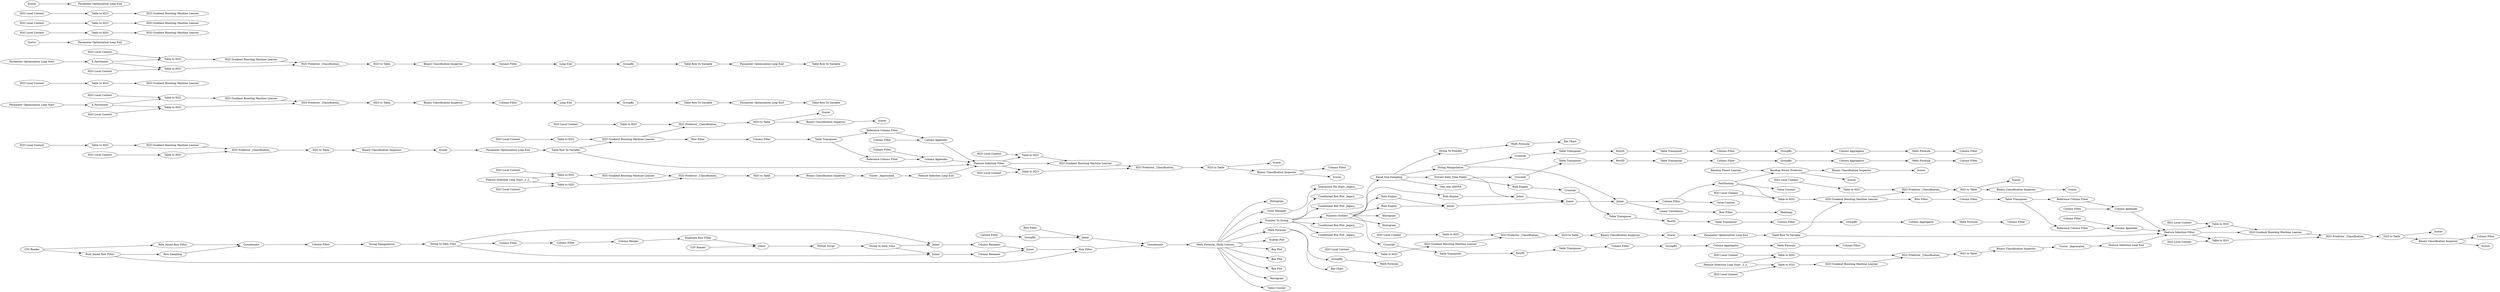 digraph {
	"-4526100176874097500_364" [label="Column Filter"]
	"-4526100176874097500_24" [label=Scorer]
	"4810766646739405284_37" [label="Feature Selection Filter"]
	"-8044182908049380800_354" [label=Scorer]
	"5530052727037684675_31" [label="Table Transposer"]
	"-8044182908049380800_45" [label="Column Filter"]
	"-4526100176874097500_28" [label="H2O Local Context"]
	"1700795548148349926_46" [label=Histogram]
	"1700795548148349926_120" [label="String Manipulation"]
	"7216716175004645836_341" [label="H2O Local Context"]
	"7338538219247383267_168" [label=Concatenate]
	"-8044182908049380800_89" [label="Binary Classification Inspector"]
	"-6925366249121637984_346" [label="H2O Local Context"]
	"-8044182908049380800_360" [label="H2O Gradient Boosting Machine Learner"]
	"1700795548148349926_143" [label="CSV Reader"]
	"-8044182908049380800_359" [label="H2O Local Context"]
	"1700795548148349926_23" [label="Color Manager"]
	"8294264776259705740_85" [label="Table Row To Variable"]
	"8500223964452569507_37" [label="Feature Selection Filter"]
	"5530052727037684675_32" [label="Table Transposer"]
	"8294264776259705740_348" [label=Scorer]
	"-4526100176874097500_354" [label=Scorer]
	"1896023699647997388_76" [label="Column Filter"]
	"-8044182908049380800_55" [label="Reference Column Filter"]
	"1700795548148349926_131" [label=Joiner]
	"-5663231534001358192_339" [label="H2O Local Context"]
	"1700795548148349926_123" [label=Crosstab]
	"-4526100176874097500_30" [label="H2O Gradient Boosting Machine Learner"]
	"1700795548148349926_171" [label="Value Counter"]
	"-8044182908049380800_28" [label="H2O Local Context"]
	"1700795548148349926_61" [label="Conditional Box Plot _legacy_"]
	"-5663231534001358192_341" [label="H2O Local Context"]
	"1700795548148349926_151" [label="Row Filter"]
	"-1158869226119680188_146" [label=Joiner]
	"1700795548148349926_173" [label="Column Filter"]
	"-4526100176874097500_352" [label="Table to H2O"]
	"-4526100176874097500_56" [label="Column Filter"]
	"8880968304266099115_33" [label=RowID]
	"-8044182908049380800_56" [label="Column Filter"]
	"4810766646739405284_53" [label="Scorer _deprecated_"]
	"7338538219247383267_157" [label="Row Filter"]
	"7216716175004645836_31" [label="H2O Predictor _Classification_"]
	"-5663231534001358192_335" [label="Parameter Optimization Loop Start"]
	"-6925366249121637984_89" [label="Binary Classification Inspector"]
	"1700795548148349926_57" [label="String To Number"]
	"7338538219247383267_159" [label="Column Filter"]
	"1700795548148349926_125" [label=Histogram]
	"7216716175004645836_24" [label=Scorer]
	"-8044182908049380800_30" [label="H2O Gradient Boosting Machine Learner"]
	"1700795548148349926_59" [label="Number To String"]
	"1700795548148349926_116" [label="Column Filter"]
	"-6925366249121637984_340" [label="H2O to Table"]
	"-5663231534001358192_338" [label="H2O Gradient Boosting Machine Learner"]
	"1700795548148349926_8" [label=Concatenate]
	"-4526100176874097500_26" [label="Table to H2O"]
	"-4526100176874097500_41" [label="Column Filter"]
	"4810766646739405284_51" [label="H2O Predictor _Classification_"]
	"1700795548148349926_130" [label=Joiner]
	"8500223964452569507_47" [label="Table to H2O"]
	"1700795548148349926_58" [label="Math Formula _Multi Column_"]
	"-8044182908049380800_42" [label="Table Transposer"]
	"-5663231534001358192_31" [label="H2O Predictor _Classification_"]
	"-4526100176874097500_44" [label="Column Appender"]
	"-1025647342506339135_33" [label=RowID]
	"-4526100176874097500_57" [label="Column Appender"]
	"-8044182908049380800_43" [label="Reference Column Filter"]
	"1896023699647997388_75" [label="Python Script"]
	"7216716175004645836_342" [label="H2O to Table"]
	"-8044182908049380800_356" [label="H2O to Table"]
	"7216716175004645836_122" [label=GroupBy]
	"8294264776259705740_340" [label="H2O to Table"]
	"1700795548148349926_142" [label=Joiner]
	"1896023699647997388_78" [label="Column Merger"]
	"-5663231534001358192_118" [label=X_Partitioner]
	"-1025647342506339135_27" [label=GroupBy]
	"-5663231534001358192_25" [label="Table to H2O"]
	"-8044182908049380800_31" [label="H2O Predictor _Classification_"]
	"-1025647342506339135_31" [label="Table Transposer"]
	"-1158869226119680188_147" [label="Column Renamer"]
	"7216716175004645836_339" [label="H2O Local Context"]
	"1700795548148349926_53" [label="Math Formula"]
	"8294264776259705740_345" [label="H2O Gradient Boosting Machine Learner"]
	"1700795548148349926_122" [label="Column Filter"]
	"-1025647342506339135_28" [label="Math Formula"]
	"5530052727037684675_33" [label=RowID]
	"8880968304266099115_31" [label="Table Transposer"]
	"8294264776259705740_341" [label="Table to H2O"]
	"-8044182908049380800_24" [label=Scorer]
	"-8044182908049380800_358" [label="Table to H2O"]
	"7216716175004645836_26" [label="Table to H2O"]
	"1700795548148349926_4" [label="Row Sampling"]
	"1700795548148349926_60" [label="Equal Size Sampling"]
	"1700795548148349926_72" [label="Rule Engine"]
	"8880968304266099115_32" [label="Table Transposer"]
	"5530052727037684675_29" [label="Column Aggregator"]
	"-6925366249121637984_345" [label="H2O Gradient Boosting Machine Learner"]
	"5530052727037684675_28" [label="Math Formula"]
	"-4526100176874097500_45" [label="Column Filter"]
	"1700795548148349926_108" [label=Crosstab]
	"-4526100176874097500_32" [label="H2O to Table"]
	"1700795548148349926_50" [label="Bar Chart"]
	"8880968304266099115_28" [label="Math Formula"]
	"4810766646739405284_48" [label="H2O Local Context"]
	"-5663231534001358192_343" [label="H2O Gradient Boosting Machine Learner"]
	"-4526100176874097500_25" [label="Table to H2O"]
	"1896023699647997388_85" [label="String to Date_Time"]
	"-4526100176874097500_43" [label="Reference Column Filter"]
	"4810766646739405284_52" [label="Table to H2O"]
	"-4526100176874097500_358" [label="Table to H2O"]
	"-4526100176874097500_27" [label="H2O Local Context"]
	"7216716175004645836_30" [label="H2O Gradient Boosting Machine Learner"]
	"1700795548148349926_40" [label="Scatter Plot"]
	"-8044182908049380800_353" [label="H2O Local Context"]
	"8500223964452569507_52" [label="Table to H2O"]
	"-8044182908049380800_57" [label="Column Appender"]
	"1700795548148349926_70" [label="Box Plot"]
	"7338538219247383267_165" [label=Joiner]
	"7338538219247383267_167" [label="Row Filter"]
	"4810766646739405284_46" [label="Feature Selection Loop Start _2_2_"]
	"1700795548148349926_94" [label="Extract Date_Time Fields"]
	"1043541944669243300_32" [label="Table Transposer"]
	"698095797012400662_64" [label="Random Forest Predictor"]
	"7216716175004645836_120" [label="Loop End"]
	"4810766646739405284_50" [label="H2O to Table"]
	"-5663231534001358192_340" [label="Table to H2O"]
	"4810766646739405284_54" [label="H2O Local Context"]
	"7216716175004645836_83" [label="Table Row To Variable"]
	"1043541944669243300_26" [label="Column Filter"]
	"-6925366249121637984_7" [label="Parameter Optimization Loop End"]
	"4810766646739405284_47" [label="Table to H2O"]
	"1700795548148349926_112" [label=Crosstab]
	"-5663231534001358192_342" [label="H2O to Table"]
	"-5663231534001358192_24" [label=Scorer]
	"-4526100176874097500_357" [label="Binary Classification Inspector"]
	"-6925366249121637984_348" [label=Scorer]
	"-8044182908049380800_39" [label="Row Filter"]
	"-8044182908049380800_32" [label="H2O to Table"]
	"1700795548148349926_69" [label="Box Plot"]
	"1700795548148349926_144" [label="Column Filter"]
	"1700795548148349926_126" [label="Rule Engine"]
	"8880968304266099115_26" [label="Column Filter"]
	"1700795548148349926_43" [label="Conditional Box Plot _legacy_"]
	"1700795548148349926_111" [label=Crosstab]
	"8500223964452569507_54" [label="H2O Local Context"]
	"8500223964452569507_50" [label="H2O to Table"]
	"1700795548148349926_71" [label="Box Plot"]
	"-8044182908049380800_364" [label="Column Filter"]
	"1896023699647997388_80" [label=Joiner]
	"7216716175004645836_81" [label="Parameter Optimization Loop End"]
	"8294264776259705740_346" [label="H2O Local Context"]
	"1043541944669243300_27" [label=GroupBy]
	"-4526100176874097500_360" [label="H2O Gradient Boosting Machine Learner"]
	"-5663231534001358192_122" [label=GroupBy]
	"7216716175004645836_118" [label=X_Partitioner]
	"1700795548148349926_47" [label=Histogram]
	"1700795548148349926_93" [label="Value Counter"]
	"1700795548148349926_63" [label="Conditional Box Plot _legacy_"]
	"-4526100176874097500_42" [label="Table Transposer"]
	"-5663231534001358192_85" [label="Table Row To Variable"]
	"-8044182908049380800_41" [label="Column Filter"]
	"-6925366249121637984_347" [label="H2O Local Context"]
	"8294264776259705740_89" [label="Binary Classification Inspector"]
	"7216716175004645836_25" [label="Table to H2O"]
	"1700795548148349926_65" [label="Bar Chart"]
	"-5663231534001358192_344" [label="Table to H2O"]
	"-5663231534001358192_75" [label="Binary Classification Inspector"]
	"7216716175004645836_75" [label="Binary Classification Inspector"]
	"7216716175004645836_121" [label="Column Filter"]
	"698095797012400662_75" [label="Binary Classification Inspector"]
	"1700795548148349926_132" [label=Joiner]
	"698095797012400662_63" [label="Random Forest Learner"]
	"1700795548148349926_149" [label=Heatmap]
	"1700795548148349926_66" [label="Math Formula"]
	"1896023699647997388_77" [label="Column Filter"]
	"-4526100176874097500_356" [label="H2O to Table"]
	"1700795548148349926_172" [label=Partitioning]
	"8880968304266099115_27" [label=GroupBy]
	"-5663231534001358192_28" [label="H2O Local Context"]
	"-5663231534001358192_26" [label="Table to H2O"]
	"7216716175004645836_338" [label="H2O Gradient Boosting Machine Learner"]
	"698095797012400662_81" [label=Scorer]
	"7216716175004645836_27" [label="H2O Local Context"]
	"-5663231534001358192_30" [label="H2O Gradient Boosting Machine Learner"]
	"-8044182908049380800_27" [label="H2O Local Context"]
	"1043541944669243300_29" [label="Column Aggregator"]
	"-6925366249121637984_343" [label="Table to H2O"]
	"1043541944669243300_31" [label="Table Transposer"]
	"8294264776259705740_347" [label="H2O Local Context"]
	"7216716175004645836_335" [label="Parameter Optimization Loop Start"]
	"7216716175004645836_340" [label="Table to H2O"]
	"698095797012400662_82" [label=Scorer]
	"-4526100176874097500_55" [label="Reference Column Filter"]
	"-5663231534001358192_83" [label="Table Row To Variable"]
	"-4798202626470259794_82" [label="String Manipulation"]
	"8500223964452569507_46" [label="Feature Selection Loop Start _2_2_"]
	"1896023699647997388_79" [label="Duplicate Row Filter"]
	"1700795548148349926_135" [label="Rule_based Row Filter"]
	"8500223964452569507_89" [label="Binary Classification Inspector"]
	"1700795548148349926_128" [label="Rule Engine"]
	"5530052727037684675_26" [label="Column Filter"]
	"-1025647342506339135_26" [label="Column Filter"]
	"1700795548148349926_124" [label="Rule Engine"]
	"8880968304266099115_29" [label="Column Aggregator"]
	"1043541944669243300_33" [label=RowID]
	"1043541944669243300_28" [label="Math Formula"]
	"-4526100176874097500_351" [label=Scorer]
	"1700795548148349926_134" [label="One_way ANOVA"]
	"7216716175004645836_344" [label="Table to H2O"]
	"-4526100176874097500_350" [label=Scorer]
	"1700795548148349926_51" [label="Math Formula"]
	"7216716175004645836_7" [label="Parameter Optimization Loop End"]
	"-1025647342506339135_32" [label="Table Transposer"]
	"-8044182908049380800_352" [label="Table to H2O"]
	"-5663231534001358192_121" [label="Column Filter"]
	"1700795548148349926_117" [label="Column Filter"]
	"1700795548148349926_127" [label=Histogram]
	"1700795548148349926_6" [label="Interactive Pie chart _legacy_"]
	"1896023699647997388_64" [label="CSV Reader"]
	"4810766646739405284_49" [label="H2O Gradient Boosting Machine Learner"]
	"-6925366249121637984_341" [label="Table to H2O"]
	"7216716175004645836_85" [label="Table Row To Variable"]
	"8294264776259705740_344" [label="H2O Predictor _Classification_"]
	"-4526100176874097500_89" [label="Binary Classification Inspector"]
	"-5663231534001358192_27" [label="H2O Local Context"]
	"-5663231534001358192_81" [label="Parameter Optimization Loop End"]
	"-4526100176874097500_39" [label="Row Filter"]
	"-5663231534001358192_120" [label="Loop End"]
	"5530052727037684675_27" [label=GroupBy]
	"-1479238689995034792_141" [label="Column Renamer"]
	"7216716175004645836_343" [label="H2O Gradient Boosting Machine Learner"]
	"-8044182908049380800_355" [label="H2O Predictor _Classification_"]
	"-8044182908049380800_350" [label=Scorer]
	"7216716175004645836_28" [label="H2O Local Context"]
	"8500223964452569507_48" [label="H2O Local Context"]
	"8294264776259705740_343" [label="Table to H2O"]
	"8500223964452569507_51" [label="H2O Predictor _Classification_"]
	"-1479238689995034792_140" [label=Joiner]
	"-8044182908049380800_351" [label=Scorer]
	"1700795548148349926_170" [label="Value Counter"]
	"-4526100176874097500_31" [label="H2O Predictor _Classification_"]
	"1700795548148349926_129" [label=Joiner]
	"1700795548148349926_62" [label="Conditional Box Plot _legacy_"]
	"-4526100176874097500_353" [label="H2O Local Context"]
	"-1025647342506339135_29" [label="Column Aggregator"]
	"-8044182908049380800_25" [label="Table to H2O"]
	"4810766646739405284_36" [label="Feature Selection Loop End"]
	"-4798202626470259794_87" [label="String to Date_Time"]
	"-6925366249121637984_344" [label="H2O Predictor _Classification_"]
	"8500223964452569507_36" [label="Feature Selection Loop End"]
	"-8044182908049380800_26" [label="Table to H2O"]
	"7338538219247383267_162" [label=GroupBy]
	"1700795548148349926_7" [label="Rule_based Row Filter"]
	"1700795548148349926_115" [label="Column Filter"]
	"1700795548148349926_133" [label="Linear Correlation"]
	"-4526100176874097500_355" [label="H2O Predictor _Classification_"]
	"8500223964452569507_49" [label="H2O Gradient Boosting Machine Learner"]
	"8294264776259705740_7" [label="Parameter Optimization Loop End"]
	"-6925366249121637984_85" [label="Table Row To Variable"]
	"1700795548148349926_49" [label=GroupBy]
	"8500223964452569507_53" [label="Scorer _deprecated_"]
	"-8044182908049380800_44" [label="Column Appender"]
	"1700795548148349926_68" [label="Numeric Outliers"]
	"4810766646739405284_89" [label="Binary Classification Inspector"]
	"-5663231534001358192_7" [label="Parameter Optimization Loop End"]
	"-4526100176874097500_359" [label="H2O Local Context"]
	"-8044182908049380800_357" [label="Binary Classification Inspector"]
	"4810766646739405284_51" -> "4810766646739405284_50"
	"4810766646739405284_37" -> "-4526100176874097500_358"
	"-1479238689995034792_141" -> "1700795548148349926_142"
	"1043541944669243300_32" -> "1043541944669243300_26"
	"1896023699647997388_64" -> "1896023699647997388_80"
	"-8044182908049380800_55" -> "-8044182908049380800_57"
	"1896023699647997388_85" -> "-1158869226119680188_146"
	"1700795548148349926_129" -> "1700795548148349926_131"
	"1896023699647997388_77" -> "1896023699647997388_76"
	"1700795548148349926_142" -> "7338538219247383267_167"
	"-4526100176874097500_357" -> "-4526100176874097500_351"
	"-4526100176874097500_355" -> "-4526100176874097500_356"
	"8294264776259705740_348" -> "8294264776259705740_7"
	"4810766646739405284_46" -> "4810766646739405284_52"
	"1700795548148349926_120" -> "1700795548148349926_132"
	"1700795548148349926_58" -> "1700795548148349926_53"
	"-4526100176874097500_360" -> "-4526100176874097500_355"
	"-4526100176874097500_32" -> "-4526100176874097500_350"
	"1896023699647997388_85" -> "-1479238689995034792_140"
	"7216716175004645836_118" -> "7216716175004645836_26"
	"1700795548148349926_58" -> "1700795548148349926_69"
	"1700795548148349926_57" -> "1700795548148349926_66"
	"698095797012400662_63" -> "698095797012400662_64"
	"8500223964452569507_37" -> "-8044182908049380800_360"
	"4810766646739405284_36" -> "4810766646739405284_37"
	"4810766646739405284_89" -> "4810766646739405284_53"
	"1700795548148349926_72" -> "1700795548148349926_112"
	"-8044182908049380800_30" -> "-8044182908049380800_39"
	"-4526100176874097500_353" -> "-4526100176874097500_352"
	"-4526100176874097500_44" -> "4810766646739405284_37"
	"1700795548148349926_94" -> "1700795548148349926_130"
	"-6925366249121637984_7" -> "-6925366249121637984_85"
	"1700795548148349926_131" -> "1700795548148349926_132"
	"-8044182908049380800_357" -> "-8044182908049380800_364"
	"4810766646739405284_52" -> "4810766646739405284_51"
	"-4526100176874097500_42" -> "-4526100176874097500_43"
	"1700795548148349926_128" -> "1700795548148349926_129"
	"-5663231534001358192_31" -> "-5663231534001358192_342"
	"1043541944669243300_31" -> "1043541944669243300_33"
	"4810766646739405284_48" -> "4810766646739405284_47"
	"-4526100176874097500_28" -> "-4526100176874097500_26"
	"8880968304266099115_28" -> "1700795548148349926_115"
	"1700795548148349926_59" -> "1700795548148349926_68"
	"5530052727037684675_33" -> "5530052727037684675_32"
	"1700795548148349926_126" -> "1700795548148349926_129"
	"-4526100176874097500_55" -> "-4526100176874097500_57"
	"8500223964452569507_47" -> "8500223964452569507_49"
	"1700795548148349926_172" -> "1700795548148349926_171"
	"1700795548148349926_68" -> "1700795548148349926_108"
	"-1025647342506339135_29" -> "-1025647342506339135_28"
	"7216716175004645836_341" -> "7216716175004645836_344"
	"7216716175004645836_121" -> "7216716175004645836_120"
	"5530052727037684675_28" -> "1700795548148349926_122"
	"-8044182908049380800_43" -> "-8044182908049380800_44"
	"1700795548148349926_4" -> "1700795548148349926_8"
	"-8044182908049380800_42" -> "-8044182908049380800_43"
	"-4526100176874097500_26" -> "-4526100176874097500_31"
	"8500223964452569507_54" -> "8500223964452569507_52"
	"-1158869226119680188_146" -> "-1158869226119680188_147"
	"8294264776259705740_7" -> "8294264776259705740_85"
	"-4526100176874097500_56" -> "-4526100176874097500_57"
	"1896023699647997388_78" -> "1896023699647997388_79"
	"-8044182908049380800_353" -> "-8044182908049380800_352"
	"4810766646739405284_46" -> "4810766646739405284_47"
	"4810766646739405284_37" -> "-4526100176874097500_360"
	"-8044182908049380800_57" -> "8500223964452569507_37"
	"1700795548148349926_58" -> "1700795548148349926_46"
	"7216716175004645836_28" -> "7216716175004645836_26"
	"-8044182908049380800_359" -> "-8044182908049380800_358"
	"7216716175004645836_120" -> "7216716175004645836_122"
	"7216716175004645836_26" -> "7216716175004645836_31"
	"1700795548148349926_151" -> "1700795548148349926_149"
	"1700795548148349926_59" -> "1700795548148349926_62"
	"-8044182908049380800_32" -> "-8044182908049380800_89"
	"-4526100176874097500_30" -> "-4526100176874097500_39"
	"-4526100176874097500_41" -> "-4526100176874097500_42"
	"8880968304266099115_32" -> "8880968304266099115_26"
	"-4526100176874097500_357" -> "-4526100176874097500_364"
	"8500223964452569507_89" -> "8500223964452569507_53"
	"1700795548148349926_68" -> "1700795548148349926_127"
	"1700795548148349926_133" -> "1700795548148349926_151"
	"4810766646739405284_54" -> "4810766646739405284_52"
	"-5663231534001358192_27" -> "-5663231534001358192_25"
	"1896023699647997388_75" -> "1896023699647997388_85"
	"1700795548148349926_58" -> "1700795548148349926_93"
	"-1025647342506339135_33" -> "-1025647342506339135_32"
	"-4526100176874097500_359" -> "-4526100176874097500_358"
	"7216716175004645836_31" -> "7216716175004645836_342"
	"8500223964452569507_51" -> "8500223964452569507_50"
	"1700795548148349926_135" -> "1700795548148349926_8"
	"-1025647342506339135_27" -> "-1025647342506339135_29"
	"8294264776259705740_346" -> "8294264776259705740_343"
	"-6925366249121637984_89" -> "-6925366249121637984_348"
	"1043541944669243300_29" -> "1043541944669243300_28"
	"1700795548148349926_49" -> "1700795548148349926_51"
	"8500223964452569507_48" -> "8500223964452569507_47"
	"8500223964452569507_37" -> "-8044182908049380800_352"
	"1043541944669243300_26" -> "1043541944669243300_27"
	"1700795548148349926_172" -> "-4526100176874097500_25"
	"698095797012400662_75" -> "698095797012400662_82"
	"7338538219247383267_162" -> "7338538219247383267_165"
	"-8044182908049380800_31" -> "-8044182908049380800_32"
	"1700795548148349926_60" -> "1700795548148349926_57"
	"-8044182908049380800_352" -> "-8044182908049380800_355"
	"-1025647342506339135_32" -> "-1025647342506339135_26"
	"-4526100176874097500_43" -> "-4526100176874097500_44"
	"-5663231534001358192_344" -> "-5663231534001358192_343"
	"-4798202626470259794_87" -> "-1158869226119680188_146"
	"1700795548148349926_68" -> "1700795548148349926_126"
	"1700795548148349926_68" -> "1700795548148349926_125"
	"7216716175004645836_340" -> "7216716175004645836_338"
	"-5663231534001358192_335" -> "-5663231534001358192_118"
	"1700795548148349926_59" -> "1700795548148349926_63"
	"-4526100176874097500_32" -> "-4526100176874097500_89"
	"1700795548148349926_172" -> "698095797012400662_64"
	"-5663231534001358192_75" -> "-5663231534001358192_121"
	"1700795548148349926_130" -> "1700795548148349926_131"
	"-5663231534001358192_342" -> "-5663231534001358192_75"
	"-4526100176874097500_42" -> "-4526100176874097500_55"
	"1700795548148349926_59" -> "1700795548148349926_43"
	"8880968304266099115_31" -> "8880968304266099115_33"
	"-6925366249121637984_85" -> "4810766646739405284_37"
	"8294264776259705740_85" -> "8500223964452569507_37"
	"-4526100176874097500_356" -> "-4526100176874097500_354"
	"-6925366249121637984_346" -> "-6925366249121637984_343"
	"1700795548148349926_68" -> "1700795548148349926_128"
	"1700795548148349926_58" -> "1700795548148349926_59"
	"7216716175004645836_339" -> "7216716175004645836_340"
	"7216716175004645836_343" -> "7216716175004645836_31"
	"-6925366249121637984_340" -> "-6925366249121637984_89"
	"698095797012400662_64" -> "698095797012400662_81"
	"-8044182908049380800_358" -> "-8044182908049380800_360"
	"7216716175004645836_335" -> "7216716175004645836_118"
	"5530052727037684675_27" -> "5530052727037684675_29"
	"-8044182908049380800_360" -> "-8044182908049380800_355"
	"-8044182908049380800_44" -> "8500223964452569507_37"
	"8500223964452569507_46" -> "8500223964452569507_47"
	"1700795548148349926_58" -> "1700795548148349926_47"
	"4810766646739405284_49" -> "4810766646739405284_51"
	"1700795548148349926_53" -> "1700795548148349926_50"
	"8880968304266099115_27" -> "8880968304266099115_29"
	"8880968304266099115_26" -> "8880968304266099115_27"
	"7338538219247383267_157" -> "7338538219247383267_165"
	"-8044182908049380800_355" -> "-8044182908049380800_356"
	"-6925366249121637984_344" -> "-6925366249121637984_340"
	"4810766646739405284_37" -> "-4526100176874097500_352"
	"-8044182908049380800_356" -> "-8044182908049380800_357"
	"1700795548148349926_7" -> "7338538219247383267_167"
	"-5663231534001358192_121" -> "-5663231534001358192_120"
	"1700795548148349926_144" -> "-4798202626470259794_82"
	"5530052727037684675_26" -> "5530052727037684675_27"
	"1700795548148349926_120" -> "1700795548148349926_123"
	"1896023699647997388_80" -> "1896023699647997388_75"
	"-4526100176874097500_25" -> "-4526100176874097500_30"
	"-5663231534001358192_26" -> "-5663231534001358192_31"
	"-6925366249121637984_348" -> "-6925366249121637984_7"
	"5530052727037684675_32" -> "5530052727037684675_26"
	"-1479238689995034792_140" -> "-1479238689995034792_141"
	"698095797012400662_64" -> "698095797012400662_75"
	"-4526100176874097500_352" -> "-4526100176874097500_355"
	"7338538219247383267_168" -> "1700795548148349926_58"
	"-6925366249121637984_345" -> "-6925366249121637984_344"
	"8500223964452569507_49" -> "8500223964452569507_51"
	"-5663231534001358192_341" -> "-5663231534001358192_344"
	"1700795548148349926_123" -> "5530052727037684675_31"
	"1700795548148349926_58" -> "1700795548148349926_71"
	"-8044182908049380800_28" -> "-8044182908049380800_26"
	"7338538219247383267_167" -> "7338538219247383267_168"
	"-8044182908049380800_27" -> "-8044182908049380800_25"
	"-8044182908049380800_56" -> "-8044182908049380800_57"
	"1700795548148349926_132" -> "1700795548148349926_133"
	"1700795548148349926_23" -> "1700795548148349926_6"
	"-8044182908049380800_42" -> "-8044182908049380800_55"
	"-5663231534001358192_339" -> "-5663231534001358192_340"
	"-4798202626470259794_87" -> "-1479238689995034792_140"
	"1043541944669243300_27" -> "1043541944669243300_29"
	"1700795548148349926_132" -> "1700795548148349926_173"
	"7338538219247383267_159" -> "7338538219247383267_162"
	"1700795548148349926_60" -> "1700795548148349926_120"
	"1700795548148349926_66" -> "1700795548148349926_65"
	"8294264776259705740_344" -> "8294264776259705740_340"
	"8294264776259705740_340" -> "8294264776259705740_89"
	"-4526100176874097500_27" -> "-4526100176874097500_25"
	"8294264776259705740_341" -> "8294264776259705740_345"
	"7216716175004645836_81" -> "7216716175004645836_85"
	"-4526100176874097500_57" -> "4810766646739405284_37"
	"-8044182908049380800_25" -> "-8044182908049380800_30"
	"8294264776259705740_347" -> "8294264776259705740_341"
	"7216716175004645836_344" -> "7216716175004645836_343"
	"-6925366249121637984_85" -> "-4526100176874097500_30"
	"-5663231534001358192_120" -> "-5663231534001358192_122"
	"7216716175004645836_25" -> "7216716175004645836_30"
	"-8044182908049380800_41" -> "-8044182908049380800_42"
	"-4526100176874097500_89" -> "-4526100176874097500_24"
	"1700795548148349926_68" -> "1700795548148349926_60"
	"1700795548148349926_143" -> "1700795548148349926_7"
	"-4798202626470259794_82" -> "-4798202626470259794_87"
	"5530052727037684675_31" -> "5530052727037684675_33"
	"-4526100176874097500_45" -> "-4526100176874097500_44"
	"1700795548148349926_59" -> "1700795548148349926_61"
	"-5663231534001358192_340" -> "-5663231534001358192_338"
	"8500223964452569507_46" -> "8500223964452569507_52"
	"7338538219247383267_165" -> "7338538219247383267_168"
	"7216716175004645836_118" -> "7216716175004645836_344"
	"1043541944669243300_28" -> "1700795548148349926_117"
	"7216716175004645836_83" -> "7216716175004645836_81"
	"-4798202626470259794_87" -> "1896023699647997388_77"
	"-8044182908049380800_45" -> "-8044182908049380800_44"
	"7216716175004645836_27" -> "7216716175004645836_25"
	"1700795548148349926_112" -> "-1025647342506339135_31"
	"1700795548148349926_58" -> "1700795548148349926_23"
	"1700795548148349926_108" -> "8880968304266099115_31"
	"-5663231534001358192_25" -> "-5663231534001358192_30"
	"7216716175004645836_24" -> "7216716175004645836_7"
	"-4526100176874097500_356" -> "-4526100176874097500_357"
	"-8044182908049380800_30" -> "-8044182908049380800_31"
	"8500223964452569507_36" -> "8500223964452569507_37"
	"8500223964452569507_52" -> "8500223964452569507_51"
	"8294264776259705740_89" -> "8294264776259705740_348"
	"-8044182908049380800_89" -> "-8044182908049380800_24"
	"5530052727037684675_29" -> "5530052727037684675_28"
	"7216716175004645836_75" -> "7216716175004645836_121"
	"4810766646739405284_53" -> "4810766646739405284_36"
	"-5663231534001358192_24" -> "-5663231534001358192_7"
	"-5663231534001358192_118" -> "-5663231534001358192_344"
	"-6925366249121637984_347" -> "-6925366249121637984_341"
	"-1025647342506339135_28" -> "1700795548148349926_116"
	"-1158869226119680188_147" -> "1700795548148349926_142"
	"1700795548148349926_173" -> "1700795548148349926_172"
	"8500223964452569507_50" -> "8500223964452569507_89"
	"-4526100176874097500_31" -> "-4526100176874097500_32"
	"-8044182908049380800_39" -> "-8044182908049380800_41"
	"-4526100176874097500_39" -> "-4526100176874097500_41"
	"8294264776259705740_343" -> "8294264776259705740_344"
	"1700795548148349926_68" -> "1700795548148349926_124"
	"7216716175004645836_122" -> "7216716175004645836_83"
	"-5663231534001358192_81" -> "-5663231534001358192_85"
	"1700795548148349926_173" -> "1700795548148349926_170"
	"1700795548148349926_124" -> "1700795548148349926_130"
	"1700795548148349926_94" -> "1700795548148349926_111"
	"-4526100176874097500_358" -> "-4526100176874097500_360"
	"1700795548148349926_58" -> "1700795548148349926_40"
	"1896023699647997388_79" -> "1896023699647997388_80"
	"7216716175004645836_342" -> "7216716175004645836_75"
	"-5663231534001358192_118" -> "-5663231534001358192_26"
	"-6925366249121637984_341" -> "-6925366249121637984_345"
	"-8044182908049380800_357" -> "-8044182908049380800_351"
	"-1025647342506339135_31" -> "-1025647342506339135_33"
	"1700795548148349926_111" -> "1043541944669243300_31"
	"-5663231534001358192_122" -> "-5663231534001358192_83"
	"4810766646739405284_47" -> "4810766646739405284_49"
	"1700795548148349926_94" -> "1700795548148349926_72"
	"1043541944669243300_33" -> "1043541944669243300_32"
	"1896023699647997388_76" -> "1896023699647997388_78"
	"-5663231534001358192_83" -> "-5663231534001358192_81"
	"1700795548148349926_60" -> "1700795548148349926_134"
	"1700795548148349926_58" -> "1700795548148349926_70"
	"-6925366249121637984_343" -> "-6925366249121637984_344"
	"-8044182908049380800_32" -> "-8044182908049380800_350"
	"8500223964452569507_37" -> "-8044182908049380800_358"
	"4810766646739405284_50" -> "4810766646739405284_89"
	"8294264776259705740_345" -> "8294264776259705740_344"
	"1700795548148349926_60" -> "1700795548148349926_94"
	"8500223964452569507_53" -> "8500223964452569507_36"
	"1700795548148349926_143" -> "1700795548148349926_135"
	"-8044182908049380800_26" -> "-8044182908049380800_31"
	"-4526100176874097500_30" -> "-4526100176874097500_31"
	"-5663231534001358192_28" -> "-5663231534001358192_26"
	"1700795548148349926_7" -> "1700795548148349926_4"
	"1700795548148349926_53" -> "1700795548148349926_49"
	"8880968304266099115_33" -> "8880968304266099115_32"
	"-1025647342506339135_26" -> "-1025647342506339135_27"
	"1700795548148349926_8" -> "1700795548148349926_144"
	"-8044182908049380800_356" -> "-8044182908049380800_354"
	"-5663231534001358192_343" -> "-5663231534001358192_31"
	"8294264776259705740_85" -> "-8044182908049380800_30"
	"8880968304266099115_29" -> "8880968304266099115_28"
	rankdir=LR
}

